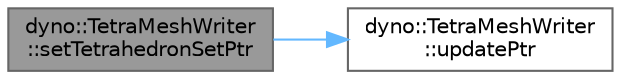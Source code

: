 digraph "dyno::TetraMeshWriter::setTetrahedronSetPtr"
{
 // LATEX_PDF_SIZE
  bgcolor="transparent";
  edge [fontname=Helvetica,fontsize=10,labelfontname=Helvetica,labelfontsize=10];
  node [fontname=Helvetica,fontsize=10,shape=box,height=0.2,width=0.4];
  rankdir="LR";
  Node1 [id="Node000001",label="dyno::TetraMeshWriter\l::setTetrahedronSetPtr",height=0.2,width=0.4,color="gray40", fillcolor="grey60", style="filled", fontcolor="black",tooltip=" "];
  Node1 -> Node2 [id="edge1_Node000001_Node000002",color="steelblue1",style="solid",tooltip=" "];
  Node2 [id="Node000002",label="dyno::TetraMeshWriter\l::updatePtr",height=0.2,width=0.4,color="grey40", fillcolor="white", style="filled",URL="$classdyno_1_1_tetra_mesh_writer.html#a061b71dfcbac094a092a339dc040247b",tooltip=" "];
}
